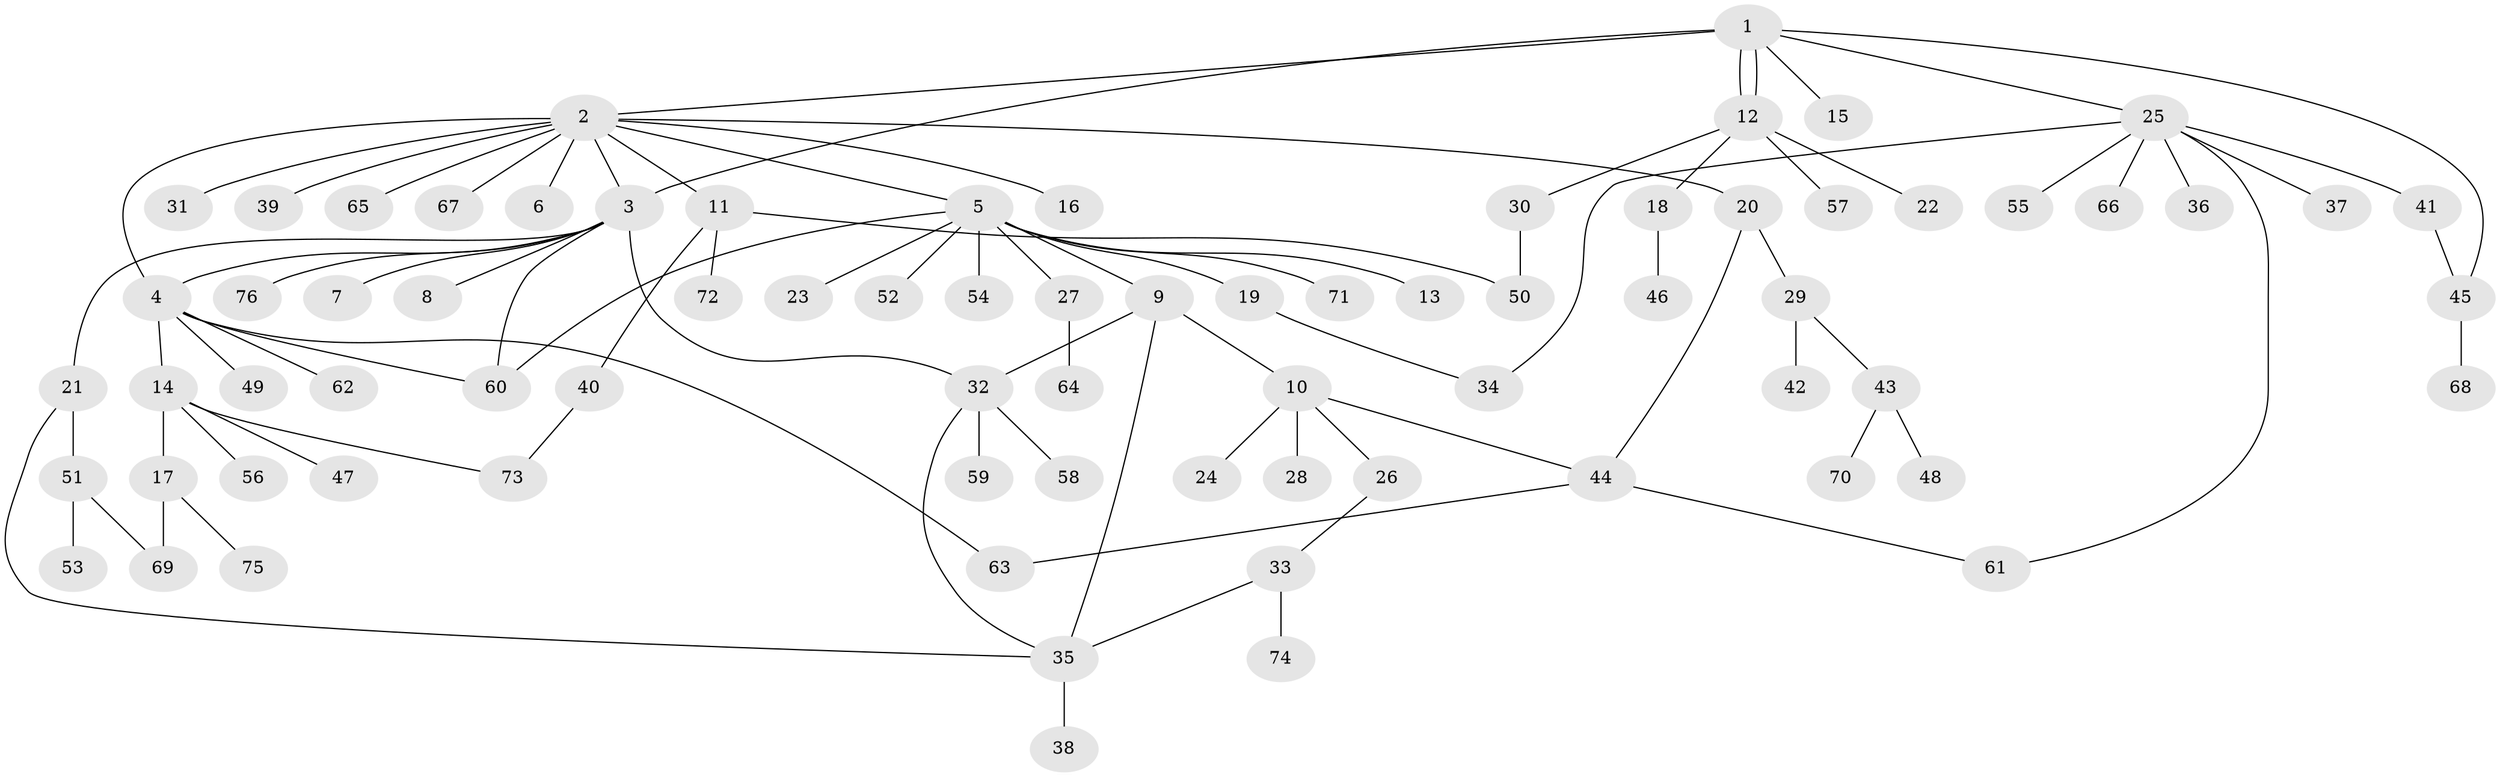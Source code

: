 // coarse degree distribution, {5: 0.10526315789473684, 6: 0.05263157894736842, 9: 0.02631578947368421, 3: 0.05263157894736842, 2: 0.3157894736842105, 4: 0.15789473684210525, 1: 0.2894736842105263}
// Generated by graph-tools (version 1.1) at 2025/50/03/04/25 22:50:26]
// undirected, 76 vertices, 92 edges
graph export_dot {
  node [color=gray90,style=filled];
  1;
  2;
  3;
  4;
  5;
  6;
  7;
  8;
  9;
  10;
  11;
  12;
  13;
  14;
  15;
  16;
  17;
  18;
  19;
  20;
  21;
  22;
  23;
  24;
  25;
  26;
  27;
  28;
  29;
  30;
  31;
  32;
  33;
  34;
  35;
  36;
  37;
  38;
  39;
  40;
  41;
  42;
  43;
  44;
  45;
  46;
  47;
  48;
  49;
  50;
  51;
  52;
  53;
  54;
  55;
  56;
  57;
  58;
  59;
  60;
  61;
  62;
  63;
  64;
  65;
  66;
  67;
  68;
  69;
  70;
  71;
  72;
  73;
  74;
  75;
  76;
  1 -- 2;
  1 -- 3;
  1 -- 12;
  1 -- 12;
  1 -- 15;
  1 -- 25;
  1 -- 45;
  2 -- 3;
  2 -- 4;
  2 -- 5;
  2 -- 6;
  2 -- 11;
  2 -- 16;
  2 -- 20;
  2 -- 31;
  2 -- 39;
  2 -- 65;
  2 -- 67;
  3 -- 4;
  3 -- 7;
  3 -- 8;
  3 -- 21;
  3 -- 32;
  3 -- 60;
  3 -- 76;
  4 -- 14;
  4 -- 49;
  4 -- 60;
  4 -- 62;
  4 -- 63;
  5 -- 9;
  5 -- 13;
  5 -- 19;
  5 -- 23;
  5 -- 27;
  5 -- 52;
  5 -- 54;
  5 -- 60;
  5 -- 71;
  9 -- 10;
  9 -- 32;
  9 -- 35;
  10 -- 24;
  10 -- 26;
  10 -- 28;
  10 -- 44;
  11 -- 40;
  11 -- 50;
  11 -- 72;
  12 -- 18;
  12 -- 22;
  12 -- 30;
  12 -- 57;
  14 -- 17;
  14 -- 47;
  14 -- 56;
  14 -- 73;
  17 -- 69;
  17 -- 75;
  18 -- 46;
  19 -- 34;
  20 -- 29;
  20 -- 44;
  21 -- 35;
  21 -- 51;
  25 -- 34;
  25 -- 36;
  25 -- 37;
  25 -- 41;
  25 -- 55;
  25 -- 61;
  25 -- 66;
  26 -- 33;
  27 -- 64;
  29 -- 42;
  29 -- 43;
  30 -- 50;
  32 -- 35;
  32 -- 58;
  32 -- 59;
  33 -- 35;
  33 -- 74;
  35 -- 38;
  40 -- 73;
  41 -- 45;
  43 -- 48;
  43 -- 70;
  44 -- 61;
  44 -- 63;
  45 -- 68;
  51 -- 53;
  51 -- 69;
}
